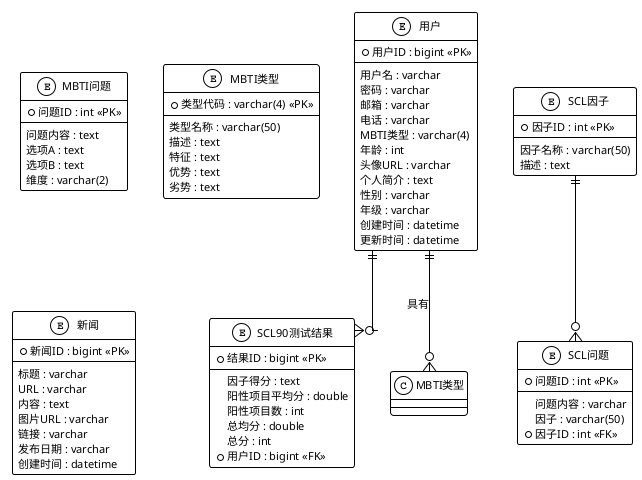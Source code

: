 @startuml
!theme plain
skinparam defaultFontName 宋体
skinparam defaultFontSize 11
skinparam linetype ortho

entity "用户" as users {
  *用户ID : bigint <<PK>>
  --
  用户名 : varchar
  密码 : varchar
  邮箱 : varchar
  电话 : varchar
  MBTI类型 : varchar(4)
  年龄 : int
  头像URL : varchar
  个人简介 : text
  性别 : varchar
  年级 : varchar
  创建时间 : datetime
  更新时间 : datetime
}

entity "MBTI问题" as mbti_questions {
  *问题ID : int <<PK>>
  --
  问题内容 : text
  选项A : text
  选项B : text
  维度 : varchar(2)
}

entity "MBTI类型" as mbti_types {
  *类型代码 : varchar(4) <<PK>>
  --
  类型名称 : varchar(50)
  描述 : text
  特征 : text
  优势 : text
  劣势 : text
}

entity "新闻" as news {
  *新闻ID : bigint <<PK>>
  --
  标题 : varchar
  URL : varchar
  内容 : text
  图片URL : varchar
  链接 : varchar
  发布日期 : varchar
  创建时间 : datetime
}

entity "SCL90测试结果" as scl90_results {
  *结果ID : bigint <<PK>>
  --
  因子得分 : text
  阳性项目平均分 : double
  阳性项目数 : int
  总均分 : double
  总分 : int
  *用户ID : bigint <<FK>>
}

entity "SCL因子" as scl_factors {
  *因子ID : int <<PK>>
  --
  因子名称 : varchar(50)
  描述 : text
}

entity "SCL问题" as scl_questions {
  *问题ID : int <<PK>>
  --
  问题内容 : varchar
  因子 : varchar(50)
  *因子ID : int <<FK>>
}

users ||--o{ scl90_results
users ||--o{ "MBTI类型" : "具有"
scl_factors ||--o{ scl_questions
@enduml 